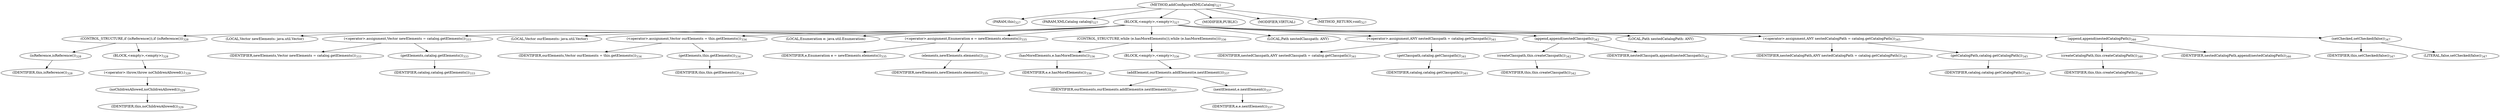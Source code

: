digraph "addConfiguredXMLCatalog" {  
"439" [label = <(METHOD,addConfiguredXMLCatalog)<SUB>327</SUB>> ]
"52" [label = <(PARAM,this)<SUB>327</SUB>> ]
"440" [label = <(PARAM,XMLCatalog catalog)<SUB>327</SUB>> ]
"441" [label = <(BLOCK,&lt;empty&gt;,&lt;empty&gt;)<SUB>327</SUB>> ]
"442" [label = <(CONTROL_STRUCTURE,if (isReference()),if (isReference()))<SUB>328</SUB>> ]
"443" [label = <(isReference,isReference())<SUB>328</SUB>> ]
"51" [label = <(IDENTIFIER,this,isReference())<SUB>328</SUB>> ]
"444" [label = <(BLOCK,&lt;empty&gt;,&lt;empty&gt;)<SUB>328</SUB>> ]
"445" [label = <(&lt;operator&gt;.throw,throw noChildrenAllowed();)<SUB>329</SUB>> ]
"446" [label = <(noChildrenAllowed,noChildrenAllowed())<SUB>329</SUB>> ]
"53" [label = <(IDENTIFIER,this,noChildrenAllowed())<SUB>329</SUB>> ]
"447" [label = <(LOCAL,Vector newElements: java.util.Vector)> ]
"448" [label = <(&lt;operator&gt;.assignment,Vector newElements = catalog.getElements())<SUB>333</SUB>> ]
"449" [label = <(IDENTIFIER,newElements,Vector newElements = catalog.getElements())<SUB>333</SUB>> ]
"450" [label = <(getElements,catalog.getElements())<SUB>333</SUB>> ]
"451" [label = <(IDENTIFIER,catalog,catalog.getElements())<SUB>333</SUB>> ]
"452" [label = <(LOCAL,Vector ourElements: java.util.Vector)> ]
"453" [label = <(&lt;operator&gt;.assignment,Vector ourElements = this.getElements())<SUB>334</SUB>> ]
"454" [label = <(IDENTIFIER,ourElements,Vector ourElements = this.getElements())<SUB>334</SUB>> ]
"455" [label = <(getElements,this.getElements())<SUB>334</SUB>> ]
"54" [label = <(IDENTIFIER,this,this.getElements())<SUB>334</SUB>> ]
"456" [label = <(LOCAL,Enumeration e: java.util.Enumeration)> ]
"457" [label = <(&lt;operator&gt;.assignment,Enumeration e = newElements.elements())<SUB>335</SUB>> ]
"458" [label = <(IDENTIFIER,e,Enumeration e = newElements.elements())<SUB>335</SUB>> ]
"459" [label = <(elements,newElements.elements())<SUB>335</SUB>> ]
"460" [label = <(IDENTIFIER,newElements,newElements.elements())<SUB>335</SUB>> ]
"461" [label = <(CONTROL_STRUCTURE,while (e.hasMoreElements()),while (e.hasMoreElements()))<SUB>336</SUB>> ]
"462" [label = <(hasMoreElements,e.hasMoreElements())<SUB>336</SUB>> ]
"463" [label = <(IDENTIFIER,e,e.hasMoreElements())<SUB>336</SUB>> ]
"464" [label = <(BLOCK,&lt;empty&gt;,&lt;empty&gt;)<SUB>336</SUB>> ]
"465" [label = <(addElement,ourElements.addElement(e.nextElement()))<SUB>337</SUB>> ]
"466" [label = <(IDENTIFIER,ourElements,ourElements.addElement(e.nextElement()))<SUB>337</SUB>> ]
"467" [label = <(nextElement,e.nextElement())<SUB>337</SUB>> ]
"468" [label = <(IDENTIFIER,e,e.nextElement())<SUB>337</SUB>> ]
"469" [label = <(LOCAL,Path nestedClasspath: ANY)> ]
"470" [label = <(&lt;operator&gt;.assignment,ANY nestedClasspath = catalog.getClasspath())<SUB>341</SUB>> ]
"471" [label = <(IDENTIFIER,nestedClasspath,ANY nestedClasspath = catalog.getClasspath())<SUB>341</SUB>> ]
"472" [label = <(getClasspath,catalog.getClasspath())<SUB>341</SUB>> ]
"473" [label = <(IDENTIFIER,catalog,catalog.getClasspath())<SUB>341</SUB>> ]
"474" [label = <(append,append(nestedClasspath))<SUB>342</SUB>> ]
"475" [label = <(createClasspath,this.createClasspath())<SUB>342</SUB>> ]
"55" [label = <(IDENTIFIER,this,this.createClasspath())<SUB>342</SUB>> ]
"476" [label = <(IDENTIFIER,nestedClasspath,append(nestedClasspath))<SUB>342</SUB>> ]
"477" [label = <(LOCAL,Path nestedCatalogPath: ANY)> ]
"478" [label = <(&lt;operator&gt;.assignment,ANY nestedCatalogPath = catalog.getCatalogPath())<SUB>345</SUB>> ]
"479" [label = <(IDENTIFIER,nestedCatalogPath,ANY nestedCatalogPath = catalog.getCatalogPath())<SUB>345</SUB>> ]
"480" [label = <(getCatalogPath,catalog.getCatalogPath())<SUB>345</SUB>> ]
"481" [label = <(IDENTIFIER,catalog,catalog.getCatalogPath())<SUB>345</SUB>> ]
"482" [label = <(append,append(nestedCatalogPath))<SUB>346</SUB>> ]
"483" [label = <(createCatalogPath,this.createCatalogPath())<SUB>346</SUB>> ]
"56" [label = <(IDENTIFIER,this,this.createCatalogPath())<SUB>346</SUB>> ]
"484" [label = <(IDENTIFIER,nestedCatalogPath,append(nestedCatalogPath))<SUB>346</SUB>> ]
"485" [label = <(setChecked,setChecked(false))<SUB>347</SUB>> ]
"57" [label = <(IDENTIFIER,this,setChecked(false))<SUB>347</SUB>> ]
"486" [label = <(LITERAL,false,setChecked(false))<SUB>347</SUB>> ]
"487" [label = <(MODIFIER,PUBLIC)> ]
"488" [label = <(MODIFIER,VIRTUAL)> ]
"489" [label = <(METHOD_RETURN,void)<SUB>327</SUB>> ]
  "439" -> "52" 
  "439" -> "440" 
  "439" -> "441" 
  "439" -> "487" 
  "439" -> "488" 
  "439" -> "489" 
  "441" -> "442" 
  "441" -> "447" 
  "441" -> "448" 
  "441" -> "452" 
  "441" -> "453" 
  "441" -> "456" 
  "441" -> "457" 
  "441" -> "461" 
  "441" -> "469" 
  "441" -> "470" 
  "441" -> "474" 
  "441" -> "477" 
  "441" -> "478" 
  "441" -> "482" 
  "441" -> "485" 
  "442" -> "443" 
  "442" -> "444" 
  "443" -> "51" 
  "444" -> "445" 
  "445" -> "446" 
  "446" -> "53" 
  "448" -> "449" 
  "448" -> "450" 
  "450" -> "451" 
  "453" -> "454" 
  "453" -> "455" 
  "455" -> "54" 
  "457" -> "458" 
  "457" -> "459" 
  "459" -> "460" 
  "461" -> "462" 
  "461" -> "464" 
  "462" -> "463" 
  "464" -> "465" 
  "465" -> "466" 
  "465" -> "467" 
  "467" -> "468" 
  "470" -> "471" 
  "470" -> "472" 
  "472" -> "473" 
  "474" -> "475" 
  "474" -> "476" 
  "475" -> "55" 
  "478" -> "479" 
  "478" -> "480" 
  "480" -> "481" 
  "482" -> "483" 
  "482" -> "484" 
  "483" -> "56" 
  "485" -> "57" 
  "485" -> "486" 
}

